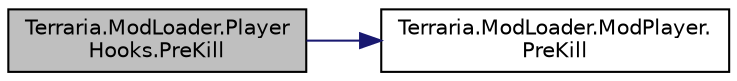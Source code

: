 digraph "Terraria.ModLoader.PlayerHooks.PreKill"
{
  edge [fontname="Helvetica",fontsize="10",labelfontname="Helvetica",labelfontsize="10"];
  node [fontname="Helvetica",fontsize="10",shape=record];
  rankdir="LR";
  Node162 [label="Terraria.ModLoader.Player\lHooks.PreKill",height=0.2,width=0.4,color="black", fillcolor="grey75", style="filled", fontcolor="black"];
  Node162 -> Node163 [color="midnightblue",fontsize="10",style="solid",fontname="Helvetica"];
  Node163 [label="Terraria.ModLoader.ModPlayer.\lPreKill",height=0.2,width=0.4,color="black", fillcolor="white", style="filled",URL="$class_terraria_1_1_mod_loader_1_1_mod_player.html#a69cf68728f4f8217b78805b53997df7e"];
}
